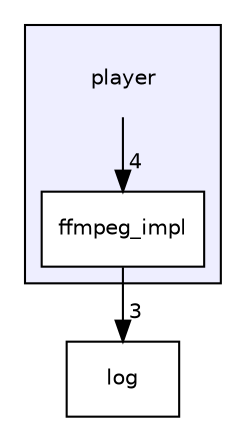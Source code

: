 digraph "player" {
  compound=true
  node [ fontsize="10", fontname="Helvetica"];
  edge [ labelfontsize="10", labelfontname="Helvetica"];
  subgraph clusterdir_3b074aa1fb7c678b58edd665e78bf2f6 {
    graph [ bgcolor="#eeeeff", pencolor="black", label="" URL="dir_3b074aa1fb7c678b58edd665e78bf2f6.html"];
    dir_3b074aa1fb7c678b58edd665e78bf2f6 [shape=plaintext label="player"];
    dir_af1a2b3c8ac49cfed234497e8f21735c [shape=box label="ffmpeg_impl" color="black" fillcolor="white" style="filled" URL="dir_af1a2b3c8ac49cfed234497e8f21735c.html"];
  }
  dir_9381a7bbd03577d6d8720c7f35c94ffa [shape=box label="log" URL="dir_9381a7bbd03577d6d8720c7f35c94ffa.html"];
  dir_af1a2b3c8ac49cfed234497e8f21735c->dir_9381a7bbd03577d6d8720c7f35c94ffa [headlabel="3", labeldistance=1.5 headhref="dir_000005_000003.html"];
  dir_3b074aa1fb7c678b58edd665e78bf2f6->dir_af1a2b3c8ac49cfed234497e8f21735c [headlabel="4", labeldistance=1.5 headhref="dir_000004_000005.html"];
}

